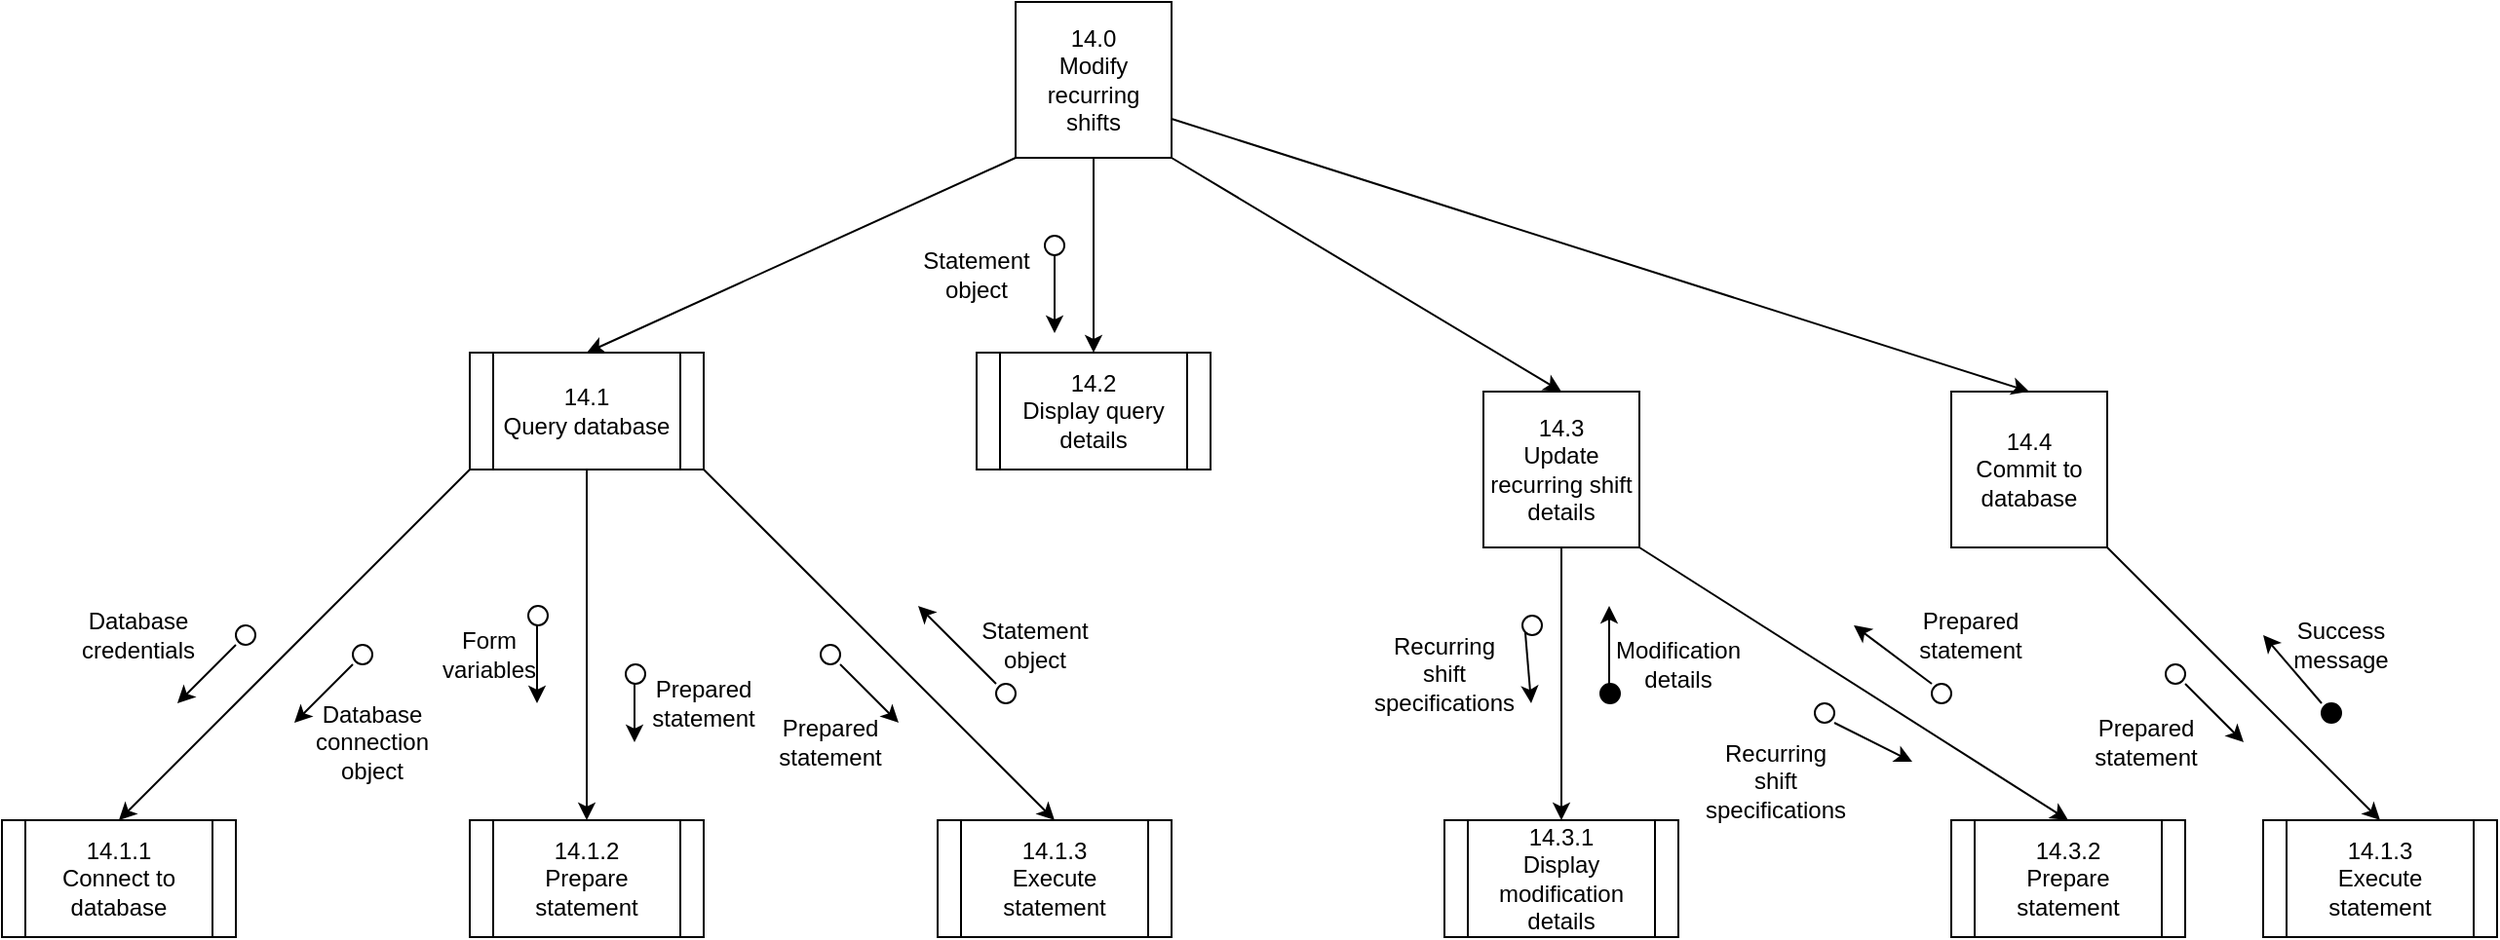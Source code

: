 <mxfile version="12.7.0" type="github">
  <diagram id="hFMA9TBlyYXzHWfp7JPK" name="Page-1">
    <mxGraphModel dx="1952" dy="614" grid="1" gridSize="10" guides="1" tooltips="1" connect="1" arrows="1" fold="1" page="1" pageScale="1" pageWidth="850" pageHeight="1100" math="0" shadow="0">
      <root>
        <mxCell id="0"/>
        <mxCell id="1" parent="0"/>
        <mxCell id="WlYUwh0jgAhqX3KafciU-1" value="14.0&lt;br&gt;Modify recurring shifts" style="whiteSpace=wrap;html=1;aspect=fixed;" parent="1" vertex="1">
          <mxGeometry x="360" width="80" height="80" as="geometry"/>
        </mxCell>
        <mxCell id="WlYUwh0jgAhqX3KafciU-2" value="&lt;span style=&quot;white-space: normal&quot;&gt;14.1&lt;/span&gt;&lt;br style=&quot;white-space: normal&quot;&gt;&lt;span style=&quot;white-space: normal&quot;&gt;Query database&lt;/span&gt;" style="shape=process;whiteSpace=wrap;html=1;backgroundOutline=1;" parent="1" vertex="1">
          <mxGeometry x="80" y="180" width="120" height="60" as="geometry"/>
        </mxCell>
        <mxCell id="WlYUwh0jgAhqX3KafciU-3" value="14.1.1&lt;br&gt;Connect to database" style="shape=process;whiteSpace=wrap;html=1;backgroundOutline=1;" parent="1" vertex="1">
          <mxGeometry x="-160" y="420" width="120" height="60" as="geometry"/>
        </mxCell>
        <mxCell id="WlYUwh0jgAhqX3KafciU-4" value="14.1.2&lt;br&gt;Prepare statement" style="shape=process;whiteSpace=wrap;html=1;backgroundOutline=1;" parent="1" vertex="1">
          <mxGeometry x="80" y="420" width="120" height="60" as="geometry"/>
        </mxCell>
        <mxCell id="WlYUwh0jgAhqX3KafciU-5" value="&lt;span style=&quot;white-space: normal&quot;&gt;14.1.3&lt;/span&gt;&lt;br style=&quot;white-space: normal&quot;&gt;&lt;span style=&quot;white-space: normal&quot;&gt;Execute statement&lt;/span&gt;" style="shape=process;whiteSpace=wrap;html=1;backgroundOutline=1;fillColor=#FFFFFF;" parent="1" vertex="1">
          <mxGeometry x="320" y="420" width="120" height="60" as="geometry"/>
        </mxCell>
        <mxCell id="WlYUwh0jgAhqX3KafciU-6" value="" style="endArrow=classic;html=1;entryX=0.5;entryY=0;entryDx=0;entryDy=0;exitX=0;exitY=1;exitDx=0;exitDy=0;" parent="1" source="WlYUwh0jgAhqX3KafciU-2" target="WlYUwh0jgAhqX3KafciU-3" edge="1">
          <mxGeometry width="50" height="50" relative="1" as="geometry">
            <mxPoint y="320" as="sourcePoint"/>
            <mxPoint x="50" y="270" as="targetPoint"/>
          </mxGeometry>
        </mxCell>
        <mxCell id="WlYUwh0jgAhqX3KafciU-7" value="" style="endArrow=classic;html=1;entryX=0.5;entryY=0;entryDx=0;entryDy=0;exitX=0.5;exitY=1;exitDx=0;exitDy=0;" parent="1" source="WlYUwh0jgAhqX3KafciU-2" target="WlYUwh0jgAhqX3KafciU-4" edge="1">
          <mxGeometry width="50" height="50" relative="1" as="geometry">
            <mxPoint x="90" y="330" as="sourcePoint"/>
            <mxPoint x="140" y="280" as="targetPoint"/>
          </mxGeometry>
        </mxCell>
        <mxCell id="WlYUwh0jgAhqX3KafciU-8" value="" style="endArrow=classic;html=1;exitX=1;exitY=1;exitDx=0;exitDy=0;entryX=0.5;entryY=0;entryDx=0;entryDy=0;" parent="1" source="WlYUwh0jgAhqX3KafciU-2" target="WlYUwh0jgAhqX3KafciU-5" edge="1">
          <mxGeometry width="50" height="50" relative="1" as="geometry">
            <mxPoint x="270" y="330" as="sourcePoint"/>
            <mxPoint x="320" y="280" as="targetPoint"/>
          </mxGeometry>
        </mxCell>
        <mxCell id="WlYUwh0jgAhqX3KafciU-9" value="" style="endArrow=classic;html=1;entryX=0.5;entryY=0;entryDx=0;entryDy=0;exitX=0;exitY=1;exitDx=0;exitDy=0;" parent="1" source="WlYUwh0jgAhqX3KafciU-1" target="WlYUwh0jgAhqX3KafciU-2" edge="1">
          <mxGeometry width="50" height="50" relative="1" as="geometry">
            <mxPoint x="340" y="180" as="sourcePoint"/>
            <mxPoint x="390" y="130" as="targetPoint"/>
          </mxGeometry>
        </mxCell>
        <mxCell id="ZGCgQuEpdIDjlHd_zmBO-1" value="14.2&lt;br&gt;Display query details" style="shape=process;whiteSpace=wrap;html=1;backgroundOutline=1;" parent="1" vertex="1">
          <mxGeometry x="340" y="180" width="120" height="60" as="geometry"/>
        </mxCell>
        <mxCell id="ZGCgQuEpdIDjlHd_zmBO-2" value="" style="endArrow=classic;html=1;entryX=0.5;entryY=0;entryDx=0;entryDy=0;exitX=0.5;exitY=1;exitDx=0;exitDy=0;" parent="1" source="WlYUwh0jgAhqX3KafciU-1" target="ZGCgQuEpdIDjlHd_zmBO-1" edge="1">
          <mxGeometry width="50" height="50" relative="1" as="geometry">
            <mxPoint x="400" y="90" as="sourcePoint"/>
            <mxPoint x="430" y="100" as="targetPoint"/>
          </mxGeometry>
        </mxCell>
        <mxCell id="ZGCgQuEpdIDjlHd_zmBO-4" value="" style="endArrow=classic;html=1;" parent="1" edge="1">
          <mxGeometry width="50" height="50" relative="1" as="geometry">
            <mxPoint x="-40" y="330" as="sourcePoint"/>
            <mxPoint x="-70" y="360" as="targetPoint"/>
          </mxGeometry>
        </mxCell>
        <mxCell id="ZGCgQuEpdIDjlHd_zmBO-5" value="" style="endArrow=classic;html=1;" parent="1" edge="1">
          <mxGeometry width="50" height="50" relative="1" as="geometry">
            <mxPoint x="20" y="340" as="sourcePoint"/>
            <mxPoint x="-10" y="370" as="targetPoint"/>
          </mxGeometry>
        </mxCell>
        <mxCell id="ZGCgQuEpdIDjlHd_zmBO-6" value="" style="endArrow=classic;html=1;" parent="1" edge="1">
          <mxGeometry width="50" height="50" relative="1" as="geometry">
            <mxPoint x="114.5" y="320" as="sourcePoint"/>
            <mxPoint x="114.5" y="360" as="targetPoint"/>
          </mxGeometry>
        </mxCell>
        <mxCell id="ZGCgQuEpdIDjlHd_zmBO-7" value="" style="endArrow=classic;html=1;" parent="1" edge="1">
          <mxGeometry width="50" height="50" relative="1" as="geometry">
            <mxPoint x="164.5" y="350" as="sourcePoint"/>
            <mxPoint x="164.5" y="380" as="targetPoint"/>
          </mxGeometry>
        </mxCell>
        <mxCell id="ZGCgQuEpdIDjlHd_zmBO-8" value="" style="endArrow=classic;html=1;" parent="1" edge="1">
          <mxGeometry width="50" height="50" relative="1" as="geometry">
            <mxPoint x="270" y="340" as="sourcePoint"/>
            <mxPoint x="300" y="370" as="targetPoint"/>
          </mxGeometry>
        </mxCell>
        <mxCell id="ZGCgQuEpdIDjlHd_zmBO-9" value="" style="endArrow=classic;html=1;" parent="1" edge="1">
          <mxGeometry width="50" height="50" relative="1" as="geometry">
            <mxPoint x="350" y="350" as="sourcePoint"/>
            <mxPoint x="310" y="310" as="targetPoint"/>
          </mxGeometry>
        </mxCell>
        <mxCell id="ZGCgQuEpdIDjlHd_zmBO-12" value="" style="ellipse;whiteSpace=wrap;html=1;aspect=fixed;" parent="1" vertex="1">
          <mxGeometry x="375" y="120" width="10" height="10" as="geometry"/>
        </mxCell>
        <mxCell id="ZGCgQuEpdIDjlHd_zmBO-13" value="" style="ellipse;whiteSpace=wrap;html=1;aspect=fixed;" parent="1" vertex="1">
          <mxGeometry x="350" y="350" width="10" height="10" as="geometry"/>
        </mxCell>
        <mxCell id="ZGCgQuEpdIDjlHd_zmBO-14" value="" style="ellipse;whiteSpace=wrap;html=1;aspect=fixed;" parent="1" vertex="1">
          <mxGeometry x="260" y="330" width="10" height="10" as="geometry"/>
        </mxCell>
        <mxCell id="ZGCgQuEpdIDjlHd_zmBO-15" value="" style="ellipse;whiteSpace=wrap;html=1;aspect=fixed;" parent="1" vertex="1">
          <mxGeometry x="160" y="340" width="10" height="10" as="geometry"/>
        </mxCell>
        <mxCell id="ZGCgQuEpdIDjlHd_zmBO-16" value="" style="ellipse;whiteSpace=wrap;html=1;aspect=fixed;" parent="1" vertex="1">
          <mxGeometry x="110" y="310" width="10" height="10" as="geometry"/>
        </mxCell>
        <mxCell id="ZGCgQuEpdIDjlHd_zmBO-17" value="" style="ellipse;whiteSpace=wrap;html=1;aspect=fixed;" parent="1" vertex="1">
          <mxGeometry x="20" y="330" width="10" height="10" as="geometry"/>
        </mxCell>
        <mxCell id="ZGCgQuEpdIDjlHd_zmBO-18" value="" style="ellipse;whiteSpace=wrap;html=1;aspect=fixed;" parent="1" vertex="1">
          <mxGeometry x="-40" y="320" width="10" height="10" as="geometry"/>
        </mxCell>
        <mxCell id="ZGCgQuEpdIDjlHd_zmBO-19" value="" style="endArrow=classic;html=1;" parent="1" edge="1">
          <mxGeometry width="50" height="50" relative="1" as="geometry">
            <mxPoint x="380" y="130" as="sourcePoint"/>
            <mxPoint x="380" y="170" as="targetPoint"/>
          </mxGeometry>
        </mxCell>
        <mxCell id="ZGCgQuEpdIDjlHd_zmBO-22" value="Database credentials" style="text;html=1;strokeColor=none;fillColor=none;align=center;verticalAlign=middle;whiteSpace=wrap;rounded=0;" parent="1" vertex="1">
          <mxGeometry x="-110" y="315" width="40" height="20" as="geometry"/>
        </mxCell>
        <mxCell id="ZGCgQuEpdIDjlHd_zmBO-23" value="Database connection object" style="text;html=1;strokeColor=none;fillColor=none;align=center;verticalAlign=middle;whiteSpace=wrap;rounded=0;" parent="1" vertex="1">
          <mxGeometry x="10" y="370" width="40" height="20" as="geometry"/>
        </mxCell>
        <mxCell id="ZGCgQuEpdIDjlHd_zmBO-24" value="Form variables" style="text;html=1;strokeColor=none;fillColor=none;align=center;verticalAlign=middle;whiteSpace=wrap;rounded=0;" parent="1" vertex="1">
          <mxGeometry x="70" y="325" width="40" height="20" as="geometry"/>
        </mxCell>
        <mxCell id="ZGCgQuEpdIDjlHd_zmBO-25" value="Prepared statement" style="text;html=1;strokeColor=none;fillColor=none;align=center;verticalAlign=middle;whiteSpace=wrap;rounded=0;" parent="1" vertex="1">
          <mxGeometry x="180" y="350" width="40" height="20" as="geometry"/>
        </mxCell>
        <mxCell id="ZGCgQuEpdIDjlHd_zmBO-26" value="Prepared statement" style="text;html=1;strokeColor=none;fillColor=none;align=center;verticalAlign=middle;whiteSpace=wrap;rounded=0;" parent="1" vertex="1">
          <mxGeometry x="245" y="370" width="40" height="20" as="geometry"/>
        </mxCell>
        <mxCell id="ZGCgQuEpdIDjlHd_zmBO-27" value="Statement object" style="text;html=1;strokeColor=none;fillColor=none;align=center;verticalAlign=middle;whiteSpace=wrap;rounded=0;" parent="1" vertex="1">
          <mxGeometry x="350" y="320" width="40" height="20" as="geometry"/>
        </mxCell>
        <mxCell id="ZGCgQuEpdIDjlHd_zmBO-28" value="Statement object" style="text;html=1;strokeColor=none;fillColor=none;align=center;verticalAlign=middle;whiteSpace=wrap;rounded=0;" parent="1" vertex="1">
          <mxGeometry x="320" y="130" width="40" height="20" as="geometry"/>
        </mxCell>
        <mxCell id="ZGCgQuEpdIDjlHd_zmBO-29" value="14.3&lt;br&gt;Update recurring shift details" style="whiteSpace=wrap;html=1;aspect=fixed;" parent="1" vertex="1">
          <mxGeometry x="600" y="200" width="80" height="80" as="geometry"/>
        </mxCell>
        <mxCell id="ZGCgQuEpdIDjlHd_zmBO-30" value="" style="endArrow=classic;html=1;exitX=1;exitY=1;exitDx=0;exitDy=0;entryX=0.5;entryY=0;entryDx=0;entryDy=0;" parent="1" source="WlYUwh0jgAhqX3KafciU-1" target="ZGCgQuEpdIDjlHd_zmBO-29" edge="1">
          <mxGeometry width="50" height="50" relative="1" as="geometry">
            <mxPoint x="560" y="130" as="sourcePoint"/>
            <mxPoint x="610" y="80" as="targetPoint"/>
          </mxGeometry>
        </mxCell>
        <mxCell id="ZGCgQuEpdIDjlHd_zmBO-32" value="" style="endArrow=classic;html=1;exitX=0;exitY=1;exitDx=0;exitDy=0;" parent="1" source="ZGCgQuEpdIDjlHd_zmBO-41" edge="1">
          <mxGeometry width="50" height="50" relative="1" as="geometry">
            <mxPoint x="624.5" y="330" as="sourcePoint"/>
            <mxPoint x="624.5" y="360" as="targetPoint"/>
          </mxGeometry>
        </mxCell>
        <mxCell id="ZGCgQuEpdIDjlHd_zmBO-33" value="" style="endArrow=classic;html=1;" parent="1" edge="1">
          <mxGeometry width="50" height="50" relative="1" as="geometry">
            <mxPoint x="664.5" y="350" as="sourcePoint"/>
            <mxPoint x="664.5" y="310" as="targetPoint"/>
          </mxGeometry>
        </mxCell>
        <mxCell id="ZGCgQuEpdIDjlHd_zmBO-36" value="" style="ellipse;whiteSpace=wrap;html=1;aspect=fixed;" parent="1" vertex="1">
          <mxGeometry x="830" y="350" width="10" height="10" as="geometry"/>
        </mxCell>
        <mxCell id="ZGCgQuEpdIDjlHd_zmBO-37" value="" style="ellipse;whiteSpace=wrap;html=1;aspect=fixed;" parent="1" vertex="1">
          <mxGeometry x="770" y="360" width="10" height="10" as="geometry"/>
        </mxCell>
        <mxCell id="ZGCgQuEpdIDjlHd_zmBO-38" value="" style="ellipse;whiteSpace=wrap;html=1;aspect=fixed;" parent="1" vertex="1">
          <mxGeometry x="950" y="340" width="10" height="10" as="geometry"/>
        </mxCell>
        <mxCell id="ZGCgQuEpdIDjlHd_zmBO-39" value="" style="ellipse;whiteSpace=wrap;html=1;aspect=fixed;fillColor=#000000;" parent="1" vertex="1">
          <mxGeometry x="1030" y="360" width="10" height="10" as="geometry"/>
        </mxCell>
        <mxCell id="ZGCgQuEpdIDjlHd_zmBO-40" value="" style="ellipse;whiteSpace=wrap;html=1;aspect=fixed;fillColor=#000000;" parent="1" vertex="1">
          <mxGeometry x="660" y="350" width="10" height="10" as="geometry"/>
        </mxCell>
        <mxCell id="ZGCgQuEpdIDjlHd_zmBO-41" value="" style="ellipse;whiteSpace=wrap;html=1;aspect=fixed;" parent="1" vertex="1">
          <mxGeometry x="620" y="315" width="10" height="10" as="geometry"/>
        </mxCell>
        <mxCell id="ZGCgQuEpdIDjlHd_zmBO-43" value="" style="endArrow=classic;html=1;entryX=0.5;entryY=0;entryDx=0;entryDy=0;exitX=0.5;exitY=1;exitDx=0;exitDy=0;" parent="1" source="ZGCgQuEpdIDjlHd_zmBO-29" target="ZGCgQuEpdIDjlHd_zmBO-48" edge="1">
          <mxGeometry width="50" height="50" relative="1" as="geometry">
            <mxPoint x="610" y="350" as="sourcePoint"/>
            <mxPoint x="640" y="400" as="targetPoint"/>
          </mxGeometry>
        </mxCell>
        <mxCell id="ZGCgQuEpdIDjlHd_zmBO-45" value="Recurring shift specifications" style="text;html=1;strokeColor=none;fillColor=none;align=center;verticalAlign=middle;whiteSpace=wrap;rounded=0;" parent="1" vertex="1">
          <mxGeometry x="560" y="335" width="40" height="20" as="geometry"/>
        </mxCell>
        <mxCell id="ZGCgQuEpdIDjlHd_zmBO-47" value="Modification details" style="text;html=1;strokeColor=none;fillColor=none;align=center;verticalAlign=middle;whiteSpace=wrap;rounded=0;" parent="1" vertex="1">
          <mxGeometry x="680" y="330" width="40" height="20" as="geometry"/>
        </mxCell>
        <mxCell id="ZGCgQuEpdIDjlHd_zmBO-48" value="14.3.1&lt;br&gt;Display modification details" style="shape=process;whiteSpace=wrap;html=1;backgroundOutline=1;fillColor=#FFFFFF;" parent="1" vertex="1">
          <mxGeometry x="580" y="420" width="120" height="60" as="geometry"/>
        </mxCell>
        <mxCell id="ZGCgQuEpdIDjlHd_zmBO-49" value="14.4&lt;br&gt;Commit to database" style="whiteSpace=wrap;html=1;aspect=fixed;" parent="1" vertex="1">
          <mxGeometry x="840" y="200" width="80" height="80" as="geometry"/>
        </mxCell>
        <mxCell id="ZGCgQuEpdIDjlHd_zmBO-50" value="" style="endArrow=classic;html=1;exitX=1;exitY=0.75;exitDx=0;exitDy=0;entryX=0.5;entryY=0;entryDx=0;entryDy=0;" parent="1" source="WlYUwh0jgAhqX3KafciU-1" target="ZGCgQuEpdIDjlHd_zmBO-49" edge="1">
          <mxGeometry width="50" height="50" relative="1" as="geometry">
            <mxPoint x="680" y="130" as="sourcePoint"/>
            <mxPoint x="730" y="80" as="targetPoint"/>
          </mxGeometry>
        </mxCell>
        <mxCell id="ZGCgQuEpdIDjlHd_zmBO-51" value="" style="endArrow=classic;html=1;" parent="1" edge="1">
          <mxGeometry width="50" height="50" relative="1" as="geometry">
            <mxPoint x="960" y="350" as="sourcePoint"/>
            <mxPoint x="990" y="380" as="targetPoint"/>
          </mxGeometry>
        </mxCell>
        <mxCell id="ZGCgQuEpdIDjlHd_zmBO-52" value="" style="endArrow=classic;html=1;" parent="1" edge="1">
          <mxGeometry width="50" height="50" relative="1" as="geometry">
            <mxPoint x="1030" y="360" as="sourcePoint"/>
            <mxPoint x="1000" y="325" as="targetPoint"/>
          </mxGeometry>
        </mxCell>
        <mxCell id="ZGCgQuEpdIDjlHd_zmBO-54" value="14.3.2&lt;br&gt;Prepare statement" style="shape=process;whiteSpace=wrap;html=1;backgroundOutline=1;" parent="1" vertex="1">
          <mxGeometry x="840" y="420" width="120" height="60" as="geometry"/>
        </mxCell>
        <mxCell id="ZGCgQuEpdIDjlHd_zmBO-56" value="" style="endArrow=classic;html=1;entryX=0.5;entryY=0;entryDx=0;entryDy=0;exitX=1;exitY=1;exitDx=0;exitDy=0;" parent="1" source="ZGCgQuEpdIDjlHd_zmBO-29" target="ZGCgQuEpdIDjlHd_zmBO-54" edge="1">
          <mxGeometry width="50" height="50" relative="1" as="geometry">
            <mxPoint x="820" y="350" as="sourcePoint"/>
            <mxPoint x="870" y="300" as="targetPoint"/>
          </mxGeometry>
        </mxCell>
        <mxCell id="ZGCgQuEpdIDjlHd_zmBO-57" value="" style="endArrow=classic;html=1;" parent="1" edge="1">
          <mxGeometry width="50" height="50" relative="1" as="geometry">
            <mxPoint x="780" y="370" as="sourcePoint"/>
            <mxPoint x="820" y="390" as="targetPoint"/>
          </mxGeometry>
        </mxCell>
        <mxCell id="ZGCgQuEpdIDjlHd_zmBO-58" value="" style="endArrow=classic;html=1;" parent="1" edge="1">
          <mxGeometry width="50" height="50" relative="1" as="geometry">
            <mxPoint x="830" y="350" as="sourcePoint"/>
            <mxPoint x="790" y="320" as="targetPoint"/>
          </mxGeometry>
        </mxCell>
        <mxCell id="ZGCgQuEpdIDjlHd_zmBO-59" value="Prepared statement" style="text;html=1;strokeColor=none;fillColor=none;align=center;verticalAlign=middle;whiteSpace=wrap;rounded=0;" parent="1" vertex="1">
          <mxGeometry x="830" y="315" width="40" height="20" as="geometry"/>
        </mxCell>
        <mxCell id="ZGCgQuEpdIDjlHd_zmBO-62" value="Recurring shift specifications" style="text;html=1;strokeColor=none;fillColor=none;align=center;verticalAlign=middle;whiteSpace=wrap;rounded=0;" parent="1" vertex="1">
          <mxGeometry x="730" y="390" width="40" height="20" as="geometry"/>
        </mxCell>
        <mxCell id="ZGCgQuEpdIDjlHd_zmBO-63" value="Success message" style="text;html=1;strokeColor=none;fillColor=none;align=center;verticalAlign=middle;whiteSpace=wrap;rounded=0;" parent="1" vertex="1">
          <mxGeometry x="1020" y="320" width="40" height="20" as="geometry"/>
        </mxCell>
        <mxCell id="ZGCgQuEpdIDjlHd_zmBO-64" value="Prepared statement" style="text;html=1;strokeColor=none;fillColor=none;align=center;verticalAlign=middle;whiteSpace=wrap;rounded=0;" parent="1" vertex="1">
          <mxGeometry x="920" y="370" width="40" height="20" as="geometry"/>
        </mxCell>
        <mxCell id="ZGCgQuEpdIDjlHd_zmBO-65" value="&lt;span style=&quot;white-space: normal&quot;&gt;14.1.3&lt;/span&gt;&lt;br style=&quot;white-space: normal&quot;&gt;&lt;span style=&quot;white-space: normal&quot;&gt;Execute statement&lt;/span&gt;" style="shape=process;whiteSpace=wrap;html=1;backgroundOutline=1;fillColor=#FFFFFF;" parent="1" vertex="1">
          <mxGeometry x="1000" y="420" width="120" height="60" as="geometry"/>
        </mxCell>
        <mxCell id="ZGCgQuEpdIDjlHd_zmBO-67" value="" style="endArrow=classic;html=1;entryX=0.5;entryY=0;entryDx=0;entryDy=0;exitX=1;exitY=1;exitDx=0;exitDy=0;" parent="1" source="ZGCgQuEpdIDjlHd_zmBO-49" target="ZGCgQuEpdIDjlHd_zmBO-65" edge="1">
          <mxGeometry width="50" height="50" relative="1" as="geometry">
            <mxPoint x="1020" y="320" as="sourcePoint"/>
            <mxPoint x="1070" y="270" as="targetPoint"/>
          </mxGeometry>
        </mxCell>
      </root>
    </mxGraphModel>
  </diagram>
</mxfile>
